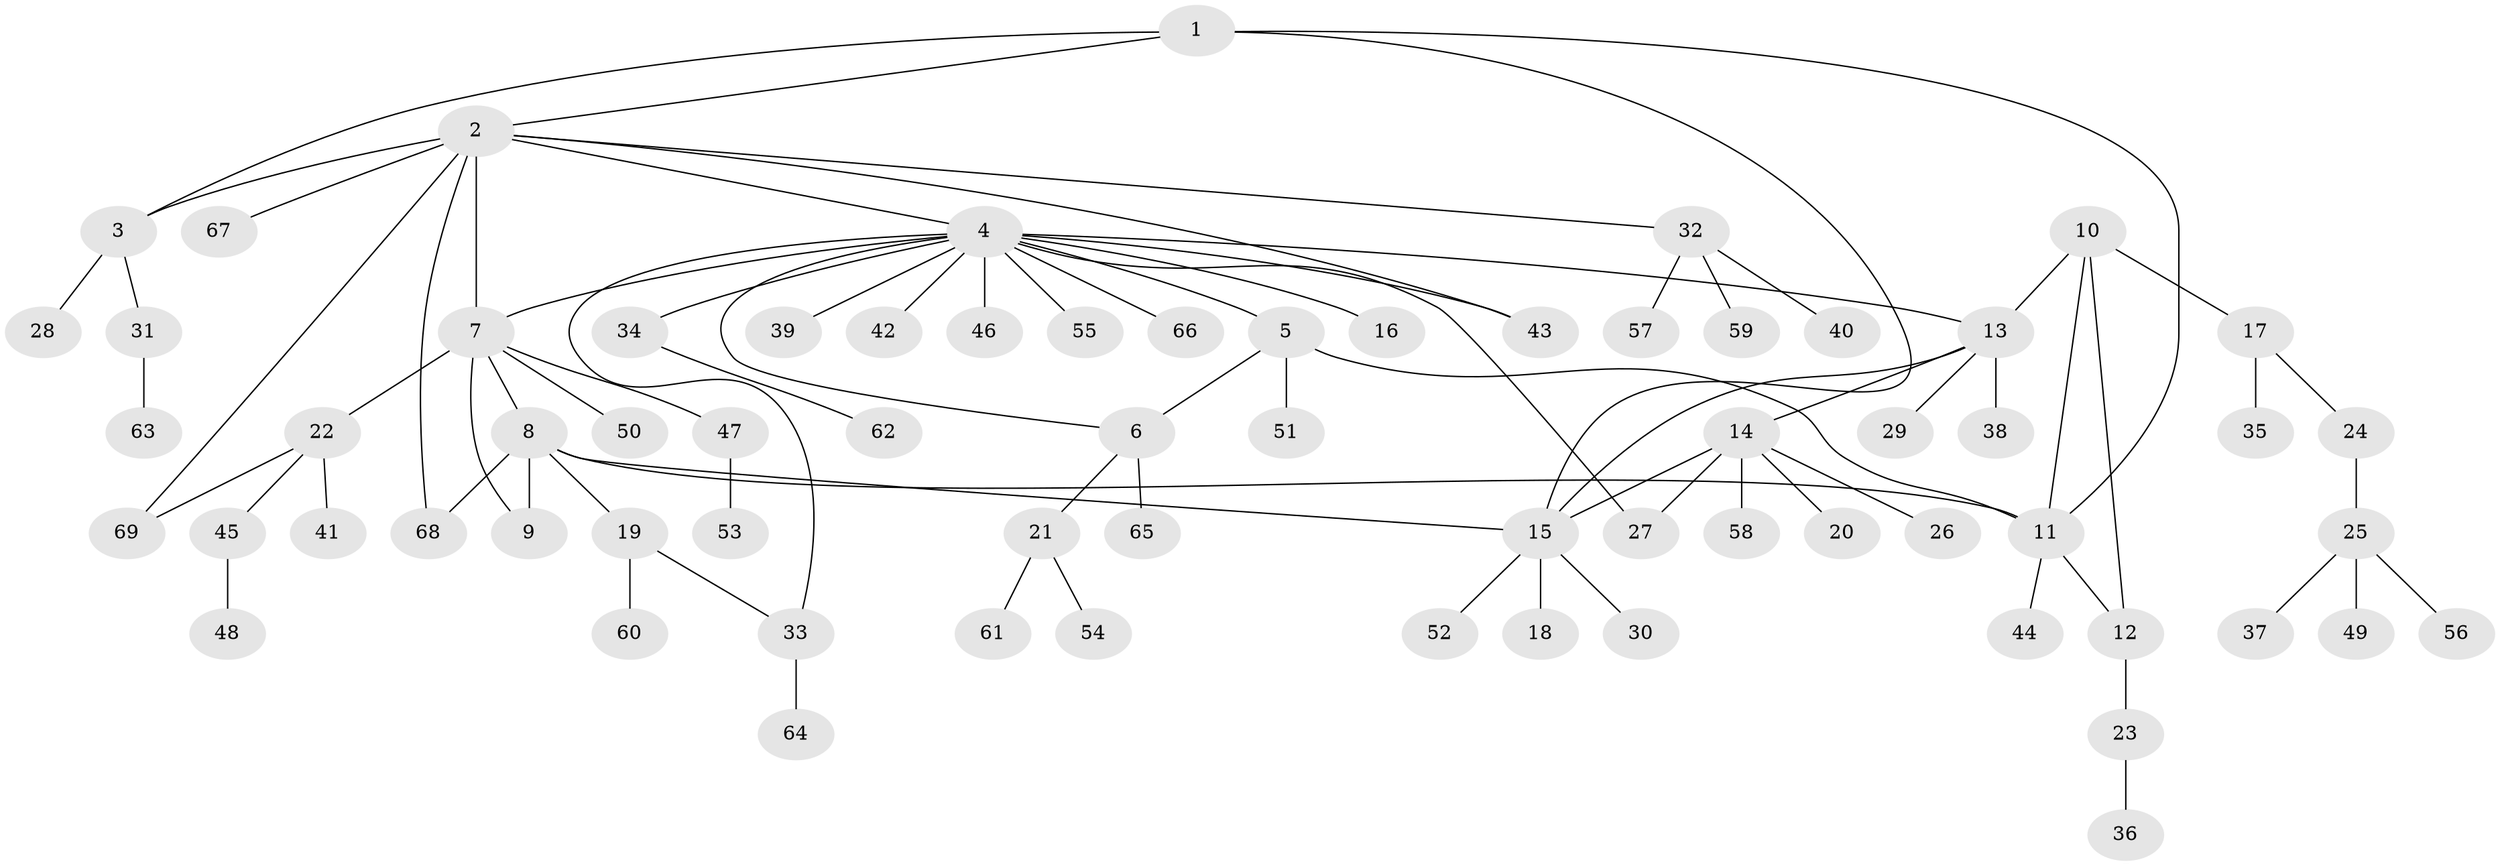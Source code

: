 // Generated by graph-tools (version 1.1) at 2025/50/03/09/25 03:50:32]
// undirected, 69 vertices, 84 edges
graph export_dot {
graph [start="1"]
  node [color=gray90,style=filled];
  1;
  2;
  3;
  4;
  5;
  6;
  7;
  8;
  9;
  10;
  11;
  12;
  13;
  14;
  15;
  16;
  17;
  18;
  19;
  20;
  21;
  22;
  23;
  24;
  25;
  26;
  27;
  28;
  29;
  30;
  31;
  32;
  33;
  34;
  35;
  36;
  37;
  38;
  39;
  40;
  41;
  42;
  43;
  44;
  45;
  46;
  47;
  48;
  49;
  50;
  51;
  52;
  53;
  54;
  55;
  56;
  57;
  58;
  59;
  60;
  61;
  62;
  63;
  64;
  65;
  66;
  67;
  68;
  69;
  1 -- 2;
  1 -- 3;
  1 -- 11;
  1 -- 15;
  2 -- 3;
  2 -- 4;
  2 -- 7;
  2 -- 32;
  2 -- 43;
  2 -- 67;
  2 -- 68;
  2 -- 69;
  3 -- 28;
  3 -- 31;
  4 -- 5;
  4 -- 6;
  4 -- 7;
  4 -- 13;
  4 -- 16;
  4 -- 27;
  4 -- 33;
  4 -- 34;
  4 -- 39;
  4 -- 42;
  4 -- 43;
  4 -- 46;
  4 -- 55;
  4 -- 66;
  5 -- 6;
  5 -- 11;
  5 -- 51;
  6 -- 21;
  6 -- 65;
  7 -- 8;
  7 -- 9;
  7 -- 22;
  7 -- 47;
  7 -- 50;
  8 -- 9;
  8 -- 11;
  8 -- 15;
  8 -- 19;
  8 -- 68;
  10 -- 11;
  10 -- 12;
  10 -- 13;
  10 -- 17;
  11 -- 12;
  11 -- 44;
  12 -- 23;
  13 -- 14;
  13 -- 15;
  13 -- 29;
  13 -- 38;
  14 -- 15;
  14 -- 20;
  14 -- 26;
  14 -- 27;
  14 -- 58;
  15 -- 18;
  15 -- 30;
  15 -- 52;
  17 -- 24;
  17 -- 35;
  19 -- 33;
  19 -- 60;
  21 -- 54;
  21 -- 61;
  22 -- 41;
  22 -- 45;
  22 -- 69;
  23 -- 36;
  24 -- 25;
  25 -- 37;
  25 -- 49;
  25 -- 56;
  31 -- 63;
  32 -- 40;
  32 -- 57;
  32 -- 59;
  33 -- 64;
  34 -- 62;
  45 -- 48;
  47 -- 53;
}
